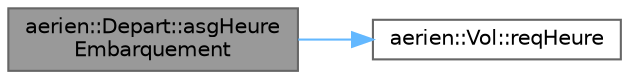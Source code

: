 digraph "aerien::Depart::asgHeureEmbarquement"
{
 // LATEX_PDF_SIZE
  bgcolor="transparent";
  edge [fontname=Helvetica,fontsize=10,labelfontname=Helvetica,labelfontsize=10];
  node [fontname=Helvetica,fontsize=10,shape=box,height=0.2,width=0.4];
  rankdir="LR";
  Node1 [id="Node000001",label="aerien::Depart::asgHeure\lEmbarquement",height=0.2,width=0.4,color="gray40", fillcolor="grey60", style="filled", fontcolor="black",tooltip="Mutateur pour modifier l’heure d’embarquement."];
  Node1 -> Node2 [id="edge1_Node000001_Node000002",color="steelblue1",style="solid",tooltip=" "];
  Node2 [id="Node000002",label="aerien::Vol::reqHeure",height=0.2,width=0.4,color="grey40", fillcolor="white", style="filled",URL="$classaerien_1_1_vol.html#a4126a2a38baee9459cc9f6265074ef9e",tooltip="Retourne l'heure du vol."];
}
